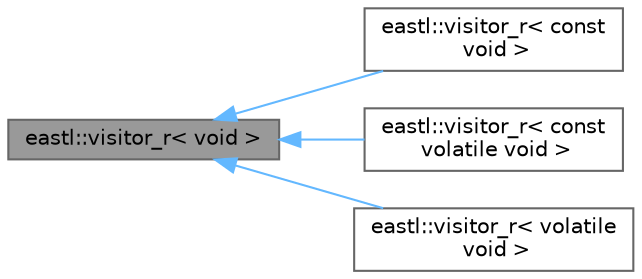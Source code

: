 digraph "eastl::visitor_r&lt; void &gt;"
{
 // LATEX_PDF_SIZE
  bgcolor="transparent";
  edge [fontname=Helvetica,fontsize=10,labelfontname=Helvetica,labelfontsize=10];
  node [fontname=Helvetica,fontsize=10,shape=box,height=0.2,width=0.4];
  rankdir="LR";
  Node1 [id="Node000001",label="eastl::visitor_r\< void \>",height=0.2,width=0.4,color="gray40", fillcolor="grey60", style="filled", fontcolor="black",tooltip=" "];
  Node1 -> Node2 [id="edge1_Node000001_Node000002",dir="back",color="steelblue1",style="solid",tooltip=" "];
  Node2 [id="Node000002",label="eastl::visitor_r\< const\l void \>",height=0.2,width=0.4,color="gray40", fillcolor="white", style="filled",URL="$structeastl_1_1visitor__r_3_01const_01void_01_4.html",tooltip=" "];
  Node1 -> Node3 [id="edge2_Node000001_Node000003",dir="back",color="steelblue1",style="solid",tooltip=" "];
  Node3 [id="Node000003",label="eastl::visitor_r\< const\l volatile void \>",height=0.2,width=0.4,color="gray40", fillcolor="white", style="filled",URL="$structeastl_1_1visitor__r_3_01const_01volatile_01void_01_4.html",tooltip=" "];
  Node1 -> Node4 [id="edge3_Node000001_Node000004",dir="back",color="steelblue1",style="solid",tooltip=" "];
  Node4 [id="Node000004",label="eastl::visitor_r\< volatile\l void \>",height=0.2,width=0.4,color="gray40", fillcolor="white", style="filled",URL="$structeastl_1_1visitor__r_3_01volatile_01void_01_4.html",tooltip=" "];
}
